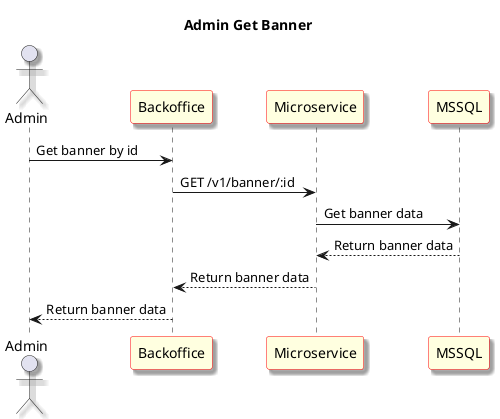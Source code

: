 @startuml Admin Get Banner
skinparam shadowing true
skinparam sequence {
	ParticipantBackgroundColor LightYellow
	ParticipantBorderColor red
}
Title: Admin Get Banner
actor "Admin" as User1
participant "Backoffice" as Frontend
participant "Microservice" as Microservice
participant "MSSQL" as Database

User1 -> Frontend: Get banner by id

Frontend -> Microservice: GET /v1/banner/:id

Microservice -> Database: Get banner data

Database --> Microservice: Return banner data

Microservice --> Frontend: Return banner data

Frontend --> User1: Return banner data


@enduml